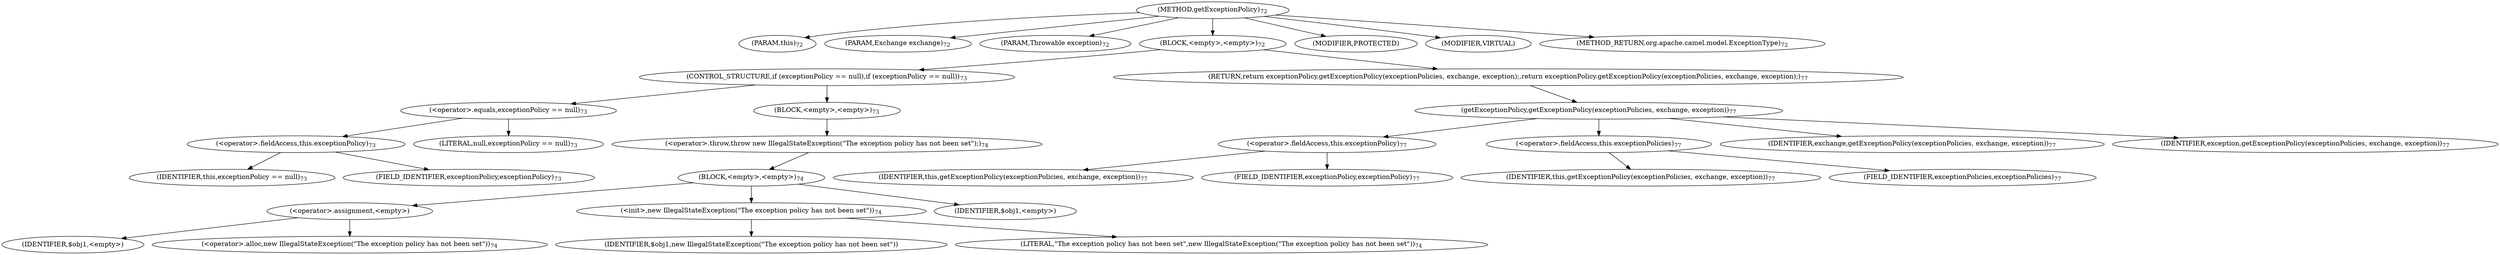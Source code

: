 digraph "getExceptionPolicy" {  
"93" [label = <(METHOD,getExceptionPolicy)<SUB>72</SUB>> ]
"94" [label = <(PARAM,this)<SUB>72</SUB>> ]
"95" [label = <(PARAM,Exchange exchange)<SUB>72</SUB>> ]
"96" [label = <(PARAM,Throwable exception)<SUB>72</SUB>> ]
"97" [label = <(BLOCK,&lt;empty&gt;,&lt;empty&gt;)<SUB>72</SUB>> ]
"98" [label = <(CONTROL_STRUCTURE,if (exceptionPolicy == null),if (exceptionPolicy == null))<SUB>73</SUB>> ]
"99" [label = <(&lt;operator&gt;.equals,exceptionPolicy == null)<SUB>73</SUB>> ]
"100" [label = <(&lt;operator&gt;.fieldAccess,this.exceptionPolicy)<SUB>73</SUB>> ]
"101" [label = <(IDENTIFIER,this,exceptionPolicy == null)<SUB>73</SUB>> ]
"102" [label = <(FIELD_IDENTIFIER,exceptionPolicy,exceptionPolicy)<SUB>73</SUB>> ]
"103" [label = <(LITERAL,null,exceptionPolicy == null)<SUB>73</SUB>> ]
"104" [label = <(BLOCK,&lt;empty&gt;,&lt;empty&gt;)<SUB>73</SUB>> ]
"105" [label = <(&lt;operator&gt;.throw,throw new IllegalStateException(&quot;The exception policy has not been set&quot;);)<SUB>74</SUB>> ]
"106" [label = <(BLOCK,&lt;empty&gt;,&lt;empty&gt;)<SUB>74</SUB>> ]
"107" [label = <(&lt;operator&gt;.assignment,&lt;empty&gt;)> ]
"108" [label = <(IDENTIFIER,$obj1,&lt;empty&gt;)> ]
"109" [label = <(&lt;operator&gt;.alloc,new IllegalStateException(&quot;The exception policy has not been set&quot;))<SUB>74</SUB>> ]
"110" [label = <(&lt;init&gt;,new IllegalStateException(&quot;The exception policy has not been set&quot;))<SUB>74</SUB>> ]
"111" [label = <(IDENTIFIER,$obj1,new IllegalStateException(&quot;The exception policy has not been set&quot;))> ]
"112" [label = <(LITERAL,&quot;The exception policy has not been set&quot;,new IllegalStateException(&quot;The exception policy has not been set&quot;))<SUB>74</SUB>> ]
"113" [label = <(IDENTIFIER,$obj1,&lt;empty&gt;)> ]
"114" [label = <(RETURN,return exceptionPolicy.getExceptionPolicy(exceptionPolicies, exchange, exception);,return exceptionPolicy.getExceptionPolicy(exceptionPolicies, exchange, exception);)<SUB>77</SUB>> ]
"115" [label = <(getExceptionPolicy,getExceptionPolicy(exceptionPolicies, exchange, exception))<SUB>77</SUB>> ]
"116" [label = <(&lt;operator&gt;.fieldAccess,this.exceptionPolicy)<SUB>77</SUB>> ]
"117" [label = <(IDENTIFIER,this,getExceptionPolicy(exceptionPolicies, exchange, exception))<SUB>77</SUB>> ]
"118" [label = <(FIELD_IDENTIFIER,exceptionPolicy,exceptionPolicy)<SUB>77</SUB>> ]
"119" [label = <(&lt;operator&gt;.fieldAccess,this.exceptionPolicies)<SUB>77</SUB>> ]
"120" [label = <(IDENTIFIER,this,getExceptionPolicy(exceptionPolicies, exchange, exception))<SUB>77</SUB>> ]
"121" [label = <(FIELD_IDENTIFIER,exceptionPolicies,exceptionPolicies)<SUB>77</SUB>> ]
"122" [label = <(IDENTIFIER,exchange,getExceptionPolicy(exceptionPolicies, exchange, exception))<SUB>77</SUB>> ]
"123" [label = <(IDENTIFIER,exception,getExceptionPolicy(exceptionPolicies, exchange, exception))<SUB>77</SUB>> ]
"124" [label = <(MODIFIER,PROTECTED)> ]
"125" [label = <(MODIFIER,VIRTUAL)> ]
"126" [label = <(METHOD_RETURN,org.apache.camel.model.ExceptionType)<SUB>72</SUB>> ]
  "93" -> "94" 
  "93" -> "95" 
  "93" -> "96" 
  "93" -> "97" 
  "93" -> "124" 
  "93" -> "125" 
  "93" -> "126" 
  "97" -> "98" 
  "97" -> "114" 
  "98" -> "99" 
  "98" -> "104" 
  "99" -> "100" 
  "99" -> "103" 
  "100" -> "101" 
  "100" -> "102" 
  "104" -> "105" 
  "105" -> "106" 
  "106" -> "107" 
  "106" -> "110" 
  "106" -> "113" 
  "107" -> "108" 
  "107" -> "109" 
  "110" -> "111" 
  "110" -> "112" 
  "114" -> "115" 
  "115" -> "116" 
  "115" -> "119" 
  "115" -> "122" 
  "115" -> "123" 
  "116" -> "117" 
  "116" -> "118" 
  "119" -> "120" 
  "119" -> "121" 
}
